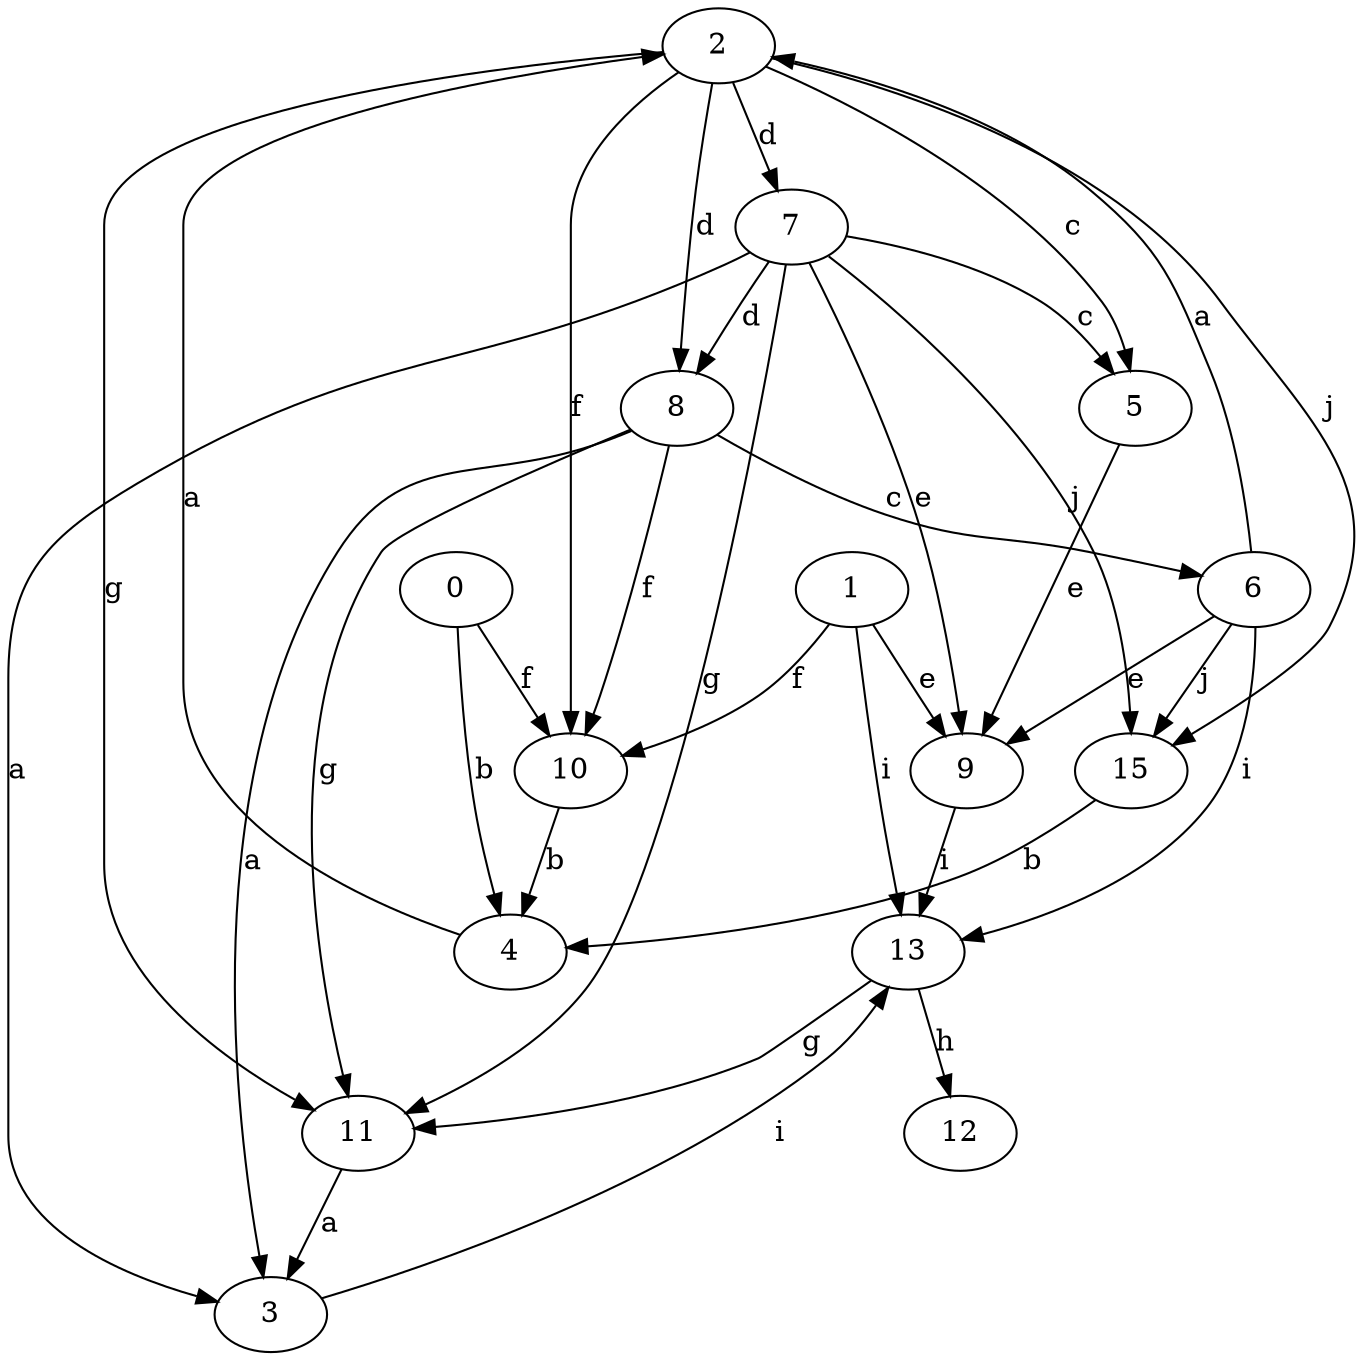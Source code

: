 strict digraph  {
2;
3;
4;
5;
6;
7;
0;
8;
9;
1;
10;
11;
12;
13;
15;
2 -> 5  [label=c];
2 -> 7  [label=d];
2 -> 8  [label=d];
2 -> 10  [label=f];
2 -> 11  [label=g];
2 -> 15  [label=j];
3 -> 13  [label=i];
4 -> 2  [label=a];
5 -> 9  [label=e];
6 -> 2  [label=a];
6 -> 9  [label=e];
6 -> 13  [label=i];
6 -> 15  [label=j];
7 -> 3  [label=a];
7 -> 5  [label=c];
7 -> 8  [label=d];
7 -> 9  [label=e];
7 -> 11  [label=g];
7 -> 15  [label=j];
0 -> 4  [label=b];
0 -> 10  [label=f];
8 -> 3  [label=a];
8 -> 6  [label=c];
8 -> 10  [label=f];
8 -> 11  [label=g];
9 -> 13  [label=i];
1 -> 9  [label=e];
1 -> 10  [label=f];
1 -> 13  [label=i];
10 -> 4  [label=b];
11 -> 3  [label=a];
13 -> 11  [label=g];
13 -> 12  [label=h];
15 -> 4  [label=b];
}
